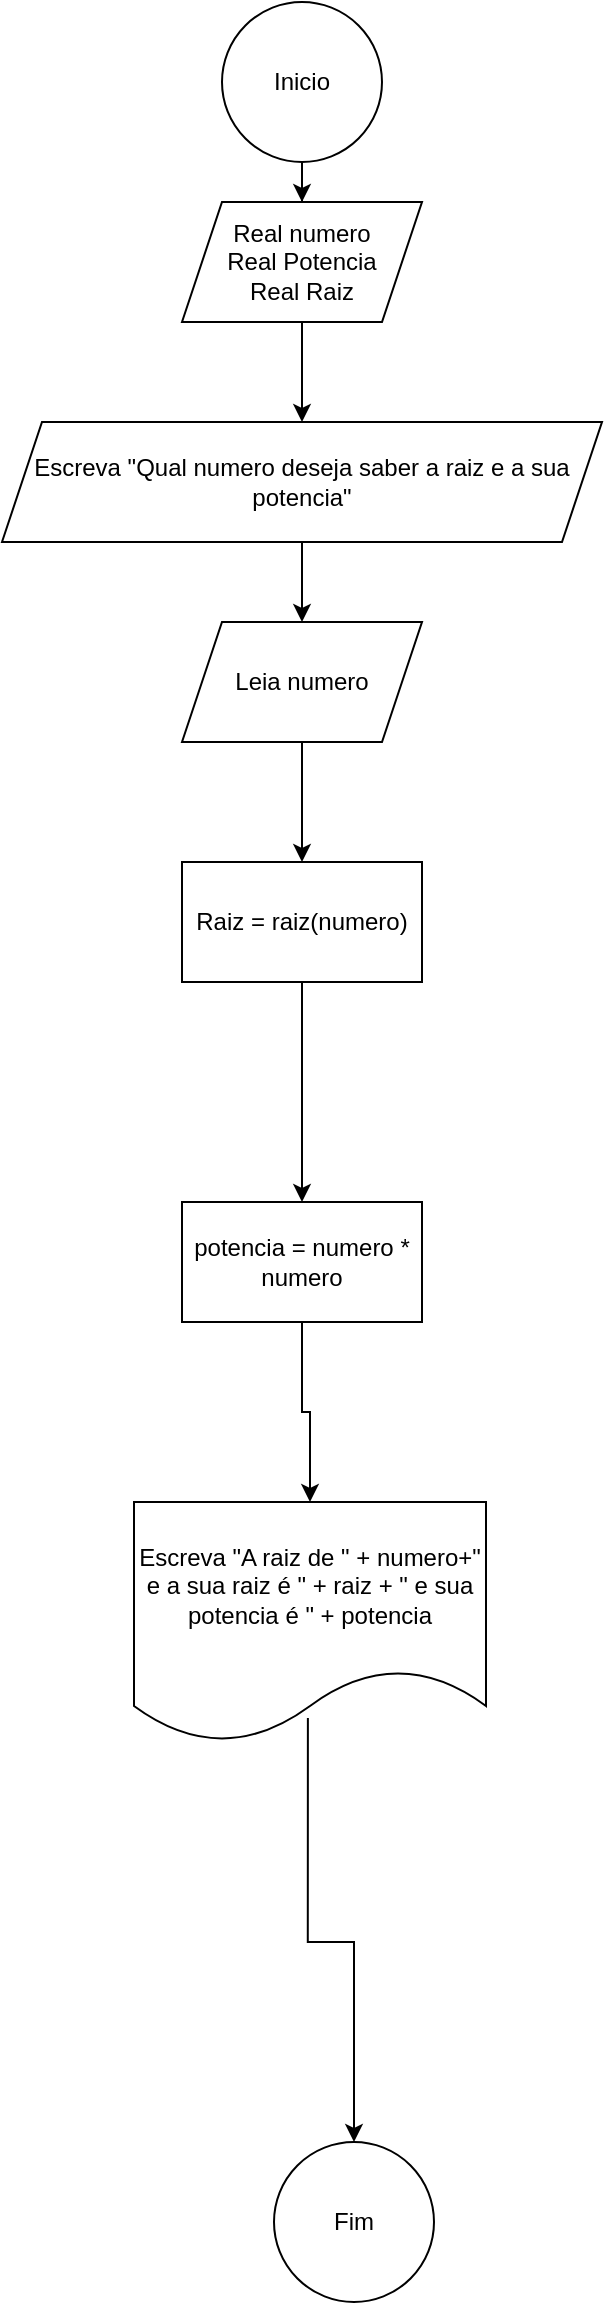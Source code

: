 <mxfile version="24.7.17">
  <diagram name="Página-1" id="XNnrRCXxQ6aL7IKi6Eog">
    <mxGraphModel dx="1434" dy="780" grid="1" gridSize="10" guides="1" tooltips="1" connect="1" arrows="1" fold="1" page="1" pageScale="1" pageWidth="827" pageHeight="1169" math="0" shadow="0">
      <root>
        <mxCell id="0" />
        <mxCell id="1" parent="0" />
        <mxCell id="GKMNQjlGJ87r6ygVWKRU-16" style="edgeStyle=orthogonalEdgeStyle;rounded=0;orthogonalLoop=1;jettySize=auto;html=1;" edge="1" parent="1" source="GKMNQjlGJ87r6ygVWKRU-1" target="GKMNQjlGJ87r6ygVWKRU-4">
          <mxGeometry relative="1" as="geometry" />
        </mxCell>
        <mxCell id="GKMNQjlGJ87r6ygVWKRU-1" value="Inicio" style="ellipse;whiteSpace=wrap;html=1;aspect=fixed;" vertex="1" parent="1">
          <mxGeometry x="374" y="60" width="80" height="80" as="geometry" />
        </mxCell>
        <mxCell id="GKMNQjlGJ87r6ygVWKRU-3" value="Fim" style="ellipse;whiteSpace=wrap;html=1;aspect=fixed;" vertex="1" parent="1">
          <mxGeometry x="400" y="1130" width="80" height="80" as="geometry" />
        </mxCell>
        <mxCell id="GKMNQjlGJ87r6ygVWKRU-15" style="edgeStyle=orthogonalEdgeStyle;rounded=0;orthogonalLoop=1;jettySize=auto;html=1;entryX=0.5;entryY=0;entryDx=0;entryDy=0;" edge="1" parent="1" source="GKMNQjlGJ87r6ygVWKRU-4" target="GKMNQjlGJ87r6ygVWKRU-5">
          <mxGeometry relative="1" as="geometry" />
        </mxCell>
        <mxCell id="GKMNQjlGJ87r6ygVWKRU-4" value="Real numero&lt;div&gt;Real Potencia&lt;/div&gt;&lt;div&gt;Real Raiz&lt;/div&gt;" style="shape=parallelogram;perimeter=parallelogramPerimeter;whiteSpace=wrap;html=1;fixedSize=1;" vertex="1" parent="1">
          <mxGeometry x="354" y="160" width="120" height="60" as="geometry" />
        </mxCell>
        <mxCell id="GKMNQjlGJ87r6ygVWKRU-13" style="edgeStyle=orthogonalEdgeStyle;rounded=0;orthogonalLoop=1;jettySize=auto;html=1;entryX=0.5;entryY=0;entryDx=0;entryDy=0;" edge="1" parent="1" source="GKMNQjlGJ87r6ygVWKRU-5" target="GKMNQjlGJ87r6ygVWKRU-6">
          <mxGeometry relative="1" as="geometry" />
        </mxCell>
        <mxCell id="GKMNQjlGJ87r6ygVWKRU-5" value="Escreva &quot;Qual numero deseja saber a raiz e a sua potencia&quot;" style="shape=parallelogram;perimeter=parallelogramPerimeter;whiteSpace=wrap;html=1;fixedSize=1;" vertex="1" parent="1">
          <mxGeometry x="264" y="270" width="300" height="60" as="geometry" />
        </mxCell>
        <mxCell id="GKMNQjlGJ87r6ygVWKRU-12" style="edgeStyle=orthogonalEdgeStyle;rounded=0;orthogonalLoop=1;jettySize=auto;html=1;" edge="1" parent="1" source="GKMNQjlGJ87r6ygVWKRU-6" target="GKMNQjlGJ87r6ygVWKRU-8">
          <mxGeometry relative="1" as="geometry" />
        </mxCell>
        <mxCell id="GKMNQjlGJ87r6ygVWKRU-6" value="Leia numero" style="shape=parallelogram;perimeter=parallelogramPerimeter;whiteSpace=wrap;html=1;fixedSize=1;" vertex="1" parent="1">
          <mxGeometry x="354" y="370" width="120" height="60" as="geometry" />
        </mxCell>
        <mxCell id="GKMNQjlGJ87r6ygVWKRU-14" style="edgeStyle=orthogonalEdgeStyle;rounded=0;orthogonalLoop=1;jettySize=auto;html=1;" edge="1" parent="1" source="GKMNQjlGJ87r6ygVWKRU-8" target="GKMNQjlGJ87r6ygVWKRU-10">
          <mxGeometry relative="1" as="geometry" />
        </mxCell>
        <mxCell id="GKMNQjlGJ87r6ygVWKRU-8" value="&lt;div style=&quot;text-align: start;&quot;&gt;&lt;span style=&quot;background-color: initial;&quot;&gt;Raiz = raiz(numero)&lt;/span&gt;&lt;/div&gt;" style="rounded=0;whiteSpace=wrap;html=1;" vertex="1" parent="1">
          <mxGeometry x="354" y="490" width="120" height="60" as="geometry" />
        </mxCell>
        <mxCell id="GKMNQjlGJ87r6ygVWKRU-19" style="edgeStyle=orthogonalEdgeStyle;rounded=0;orthogonalLoop=1;jettySize=auto;html=1;entryX=0.5;entryY=0;entryDx=0;entryDy=0;" edge="1" parent="1" source="GKMNQjlGJ87r6ygVWKRU-10" target="GKMNQjlGJ87r6ygVWKRU-17">
          <mxGeometry relative="1" as="geometry" />
        </mxCell>
        <mxCell id="GKMNQjlGJ87r6ygVWKRU-10" value="potencia = numero * numero" style="rounded=0;whiteSpace=wrap;html=1;" vertex="1" parent="1">
          <mxGeometry x="354" y="660" width="120" height="60" as="geometry" />
        </mxCell>
        <mxCell id="GKMNQjlGJ87r6ygVWKRU-18" style="edgeStyle=orthogonalEdgeStyle;rounded=0;orthogonalLoop=1;jettySize=auto;html=1;entryX=0.5;entryY=0;entryDx=0;entryDy=0;exitX=0.494;exitY=0.9;exitDx=0;exitDy=0;exitPerimeter=0;" edge="1" parent="1" source="GKMNQjlGJ87r6ygVWKRU-17" target="GKMNQjlGJ87r6ygVWKRU-3">
          <mxGeometry relative="1" as="geometry" />
        </mxCell>
        <mxCell id="GKMNQjlGJ87r6ygVWKRU-17" value="Escreva &quot;A raiz de &quot; + numero+&quot; e a sua raiz é &quot; + raiz + &quot; e sua potencia é &quot; + potencia" style="shape=document;whiteSpace=wrap;html=1;boundedLbl=1;" vertex="1" parent="1">
          <mxGeometry x="330" y="810" width="176" height="120" as="geometry" />
        </mxCell>
      </root>
    </mxGraphModel>
  </diagram>
</mxfile>
